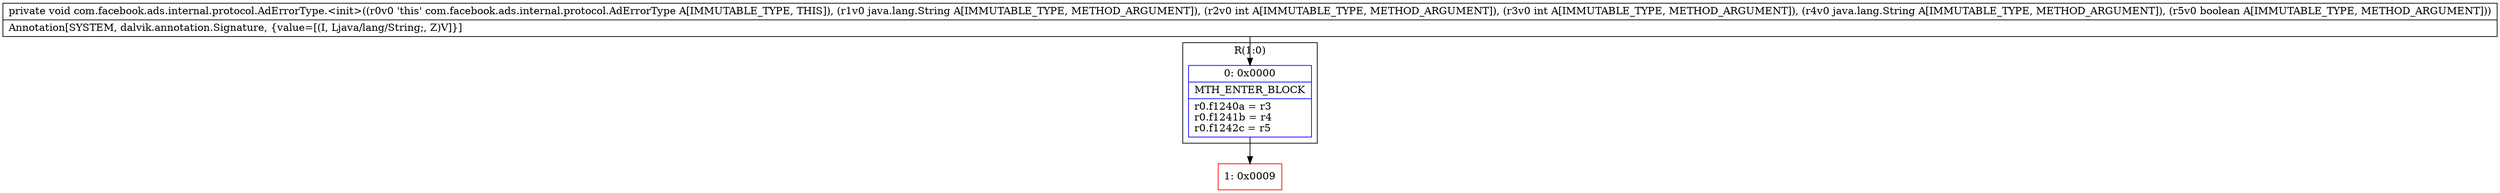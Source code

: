 digraph "CFG forcom.facebook.ads.internal.protocol.AdErrorType.\<init\>(Ljava\/lang\/String;IILjava\/lang\/String;Z)V" {
subgraph cluster_Region_1634970414 {
label = "R(1:0)";
node [shape=record,color=blue];
Node_0 [shape=record,label="{0\:\ 0x0000|MTH_ENTER_BLOCK\l|r0.f1240a = r3\lr0.f1241b = r4\lr0.f1242c = r5\l}"];
}
Node_1 [shape=record,color=red,label="{1\:\ 0x0009}"];
MethodNode[shape=record,label="{private void com.facebook.ads.internal.protocol.AdErrorType.\<init\>((r0v0 'this' com.facebook.ads.internal.protocol.AdErrorType A[IMMUTABLE_TYPE, THIS]), (r1v0 java.lang.String A[IMMUTABLE_TYPE, METHOD_ARGUMENT]), (r2v0 int A[IMMUTABLE_TYPE, METHOD_ARGUMENT]), (r3v0 int A[IMMUTABLE_TYPE, METHOD_ARGUMENT]), (r4v0 java.lang.String A[IMMUTABLE_TYPE, METHOD_ARGUMENT]), (r5v0 boolean A[IMMUTABLE_TYPE, METHOD_ARGUMENT]))  | Annotation[SYSTEM, dalvik.annotation.Signature, \{value=[(I, Ljava\/lang\/String;, Z)V]\}]\l}"];
MethodNode -> Node_0;
Node_0 -> Node_1;
}

